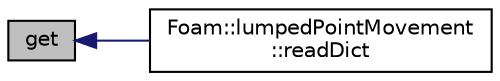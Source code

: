 digraph "get"
{
  bgcolor="transparent";
  edge [fontname="Helvetica",fontsize="10",labelfontname="Helvetica",labelfontsize="10"];
  node [fontname="Helvetica",fontsize="10",shape=record];
  rankdir="LR";
  Node1 [label="get",height=0.2,width=0.4,color="black", fillcolor="grey75", style="filled" fontcolor="black"];
  Node1 -> Node2 [dir="back",color="midnightblue",fontsize="10",style="solid",fontname="Helvetica"];
  Node2 [label="Foam::lumpedPointMovement\l::readDict",height=0.2,width=0.4,color="black",URL="$classFoam_1_1lumpedPointMovement.html#a66b6f5304d5592826c855d45921c13ab",tooltip="Update settings from dictionary. "];
}
